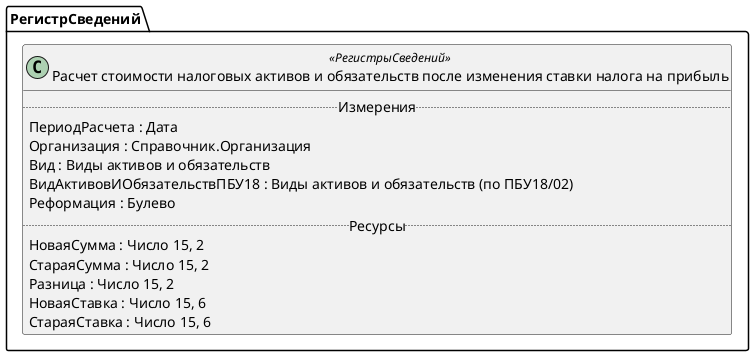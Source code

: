 ﻿@startuml РасчетСтоимостиНалоговыхАктивовИОбязательствПослеИзмененияСтавкиНалогаНаПрибыль
'!include templates.wsd
'..\include templates.wsd
class РегистрСведений.РасчетСтоимостиНалоговыхАктивовИОбязательствПослеИзмененияСтавкиНалогаНаПрибыль as "Расчет стоимости налоговых активов и обязательств после изменения ставки налога на прибыль" <<РегистрыСведений>>
{
..Измерения..
ПериодРасчета : Дата
Организация : Справочник.Организация
Вид : Виды активов и обязательств
ВидАктивовИОбязательствПБУ18 : Виды активов и обязательств (по ПБУ18/02)
Реформация : Булево
..Ресурсы..
НоваяСумма : Число 15, 2
СтараяСумма : Число 15, 2
Разница : Число 15, 2
НоваяСтавка : Число 15, 6
СтараяСтавка : Число 15, 6
}
@enduml
